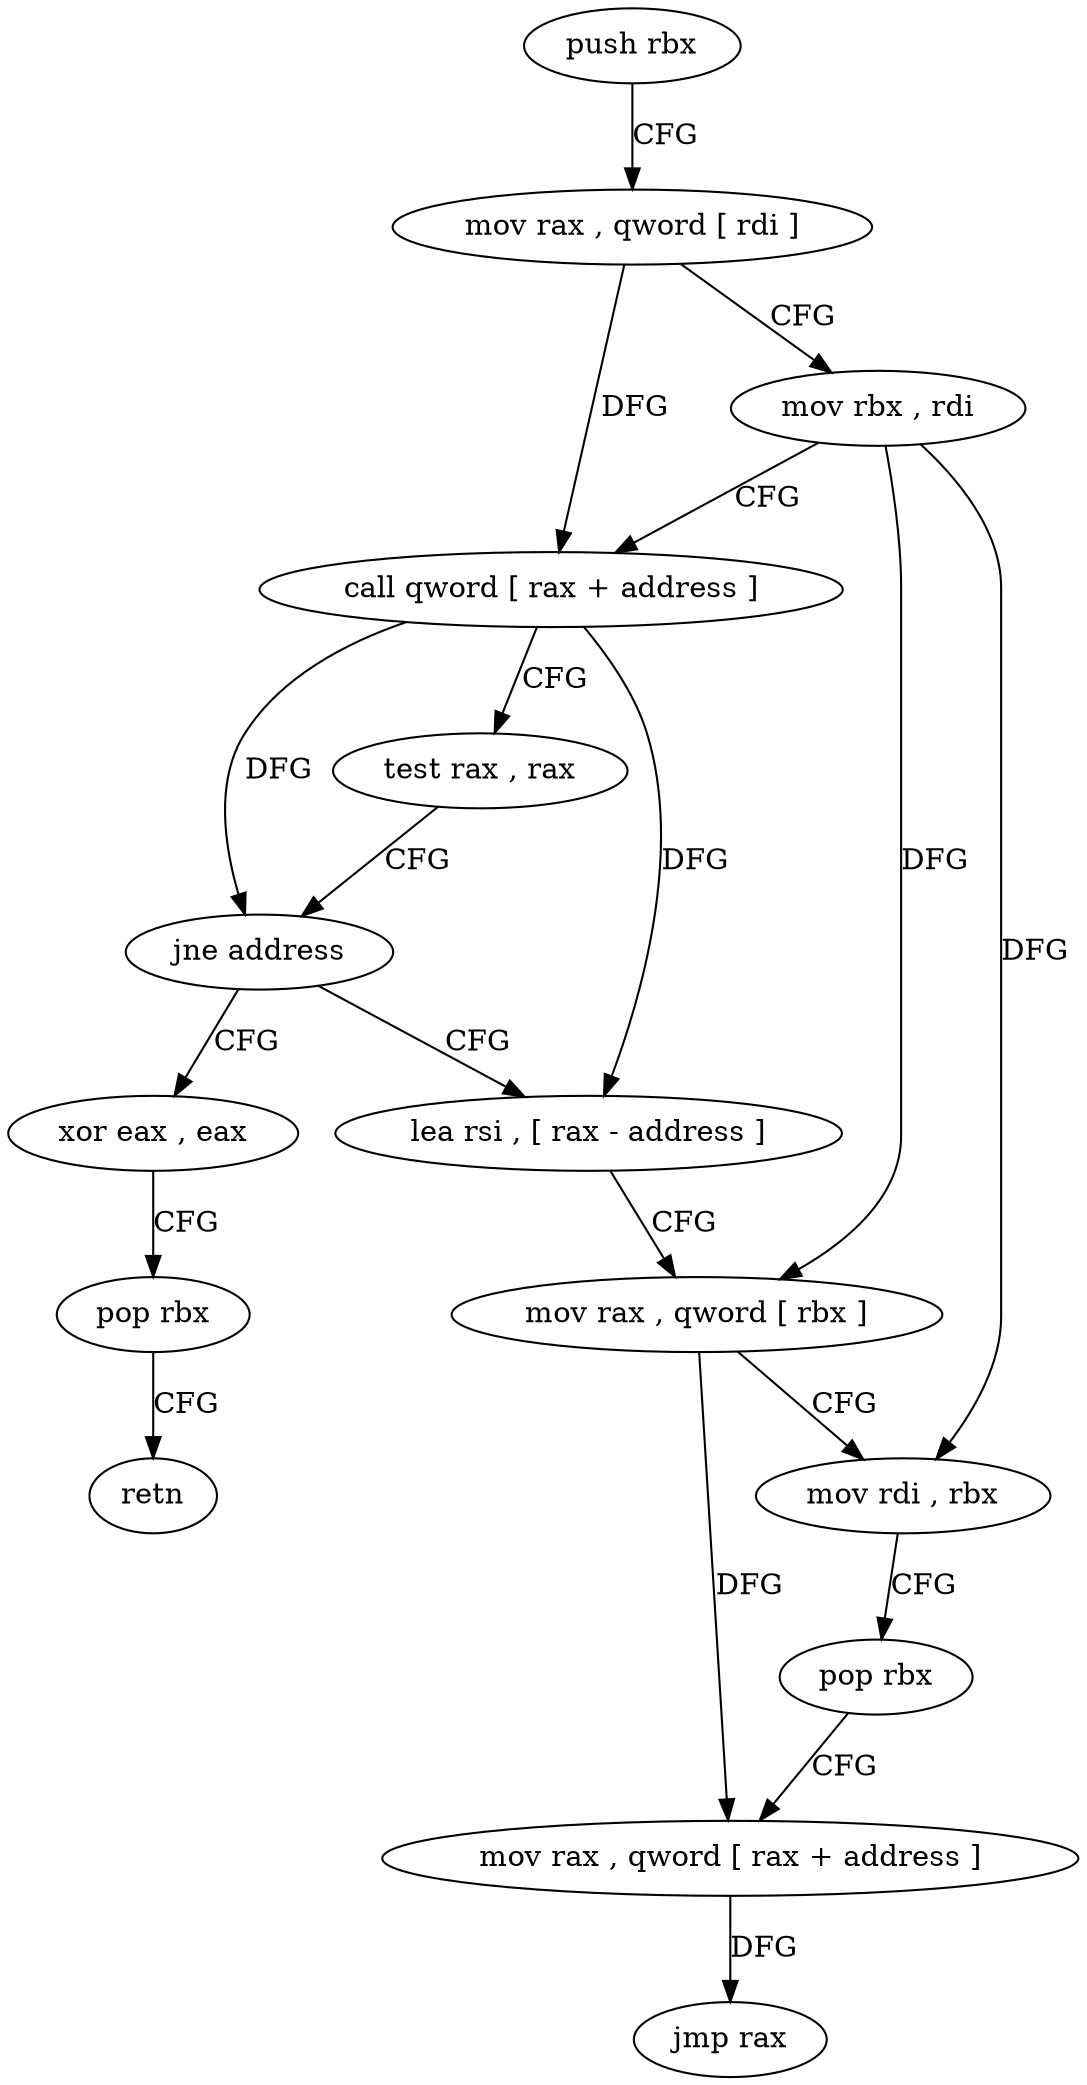digraph "func" {
"183504" [label = "push rbx" ]
"183505" [label = "mov rax , qword [ rdi ]" ]
"183508" [label = "mov rbx , rdi" ]
"183511" [label = "call qword [ rax + address ]" ]
"183514" [label = "test rax , rax" ]
"183517" [label = "jne address" ]
"183528" [label = "lea rsi , [ rax - address ]" ]
"183519" [label = "xor eax , eax" ]
"183532" [label = "mov rax , qword [ rbx ]" ]
"183535" [label = "mov rdi , rbx" ]
"183538" [label = "pop rbx" ]
"183539" [label = "mov rax , qword [ rax + address ]" ]
"183546" [label = "jmp rax" ]
"183521" [label = "pop rbx" ]
"183522" [label = "retn" ]
"183504" -> "183505" [ label = "CFG" ]
"183505" -> "183508" [ label = "CFG" ]
"183505" -> "183511" [ label = "DFG" ]
"183508" -> "183511" [ label = "CFG" ]
"183508" -> "183532" [ label = "DFG" ]
"183508" -> "183535" [ label = "DFG" ]
"183511" -> "183514" [ label = "CFG" ]
"183511" -> "183517" [ label = "DFG" ]
"183511" -> "183528" [ label = "DFG" ]
"183514" -> "183517" [ label = "CFG" ]
"183517" -> "183528" [ label = "CFG" ]
"183517" -> "183519" [ label = "CFG" ]
"183528" -> "183532" [ label = "CFG" ]
"183519" -> "183521" [ label = "CFG" ]
"183532" -> "183535" [ label = "CFG" ]
"183532" -> "183539" [ label = "DFG" ]
"183535" -> "183538" [ label = "CFG" ]
"183538" -> "183539" [ label = "CFG" ]
"183539" -> "183546" [ label = "DFG" ]
"183521" -> "183522" [ label = "CFG" ]
}
